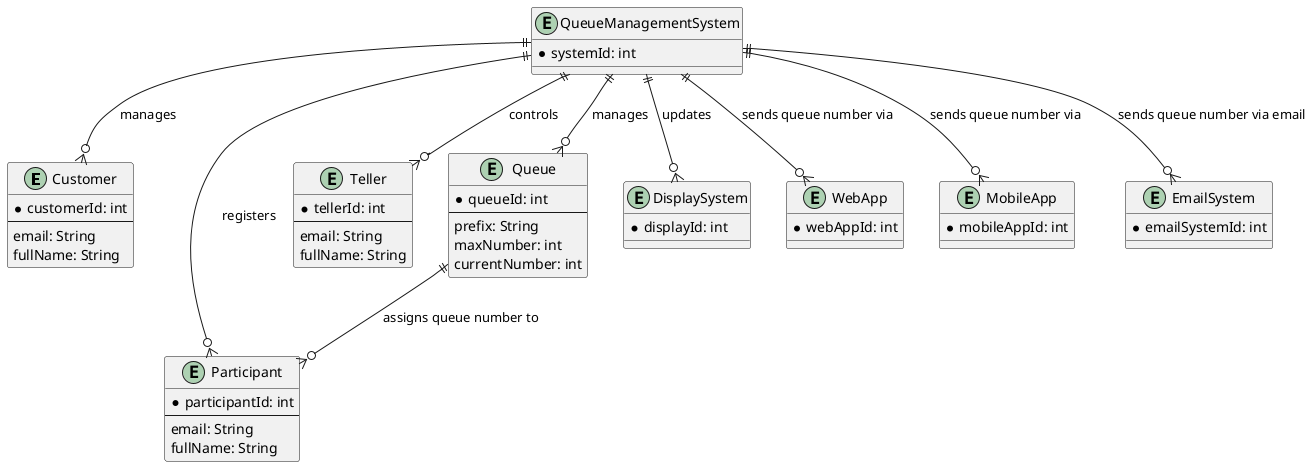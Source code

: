 @startuml
entity Customer {
    * customerId: int
    --
    email: String
    fullName: String
}

entity Participant {
    * participantId: int
    --
    email: String
    fullName: String
}

entity Teller {
    * tellerId: int
    --
    email: String
    fullName: String
}

entity Queue {
    * queueId: int
    --
    prefix: String
    maxNumber: int
    currentNumber: int
}

entity QueueManagementSystem {
    * systemId: int
}

entity DisplaySystem {
    * displayId: int
}

entity WebApp {
    * webAppId: int
}

entity MobileApp {
    * mobileAppId: int
}

entity EmailSystem {
    * emailSystemId: int
}

QueueManagementSystem ||--o{ Customer : "manages"
QueueManagementSystem ||--o{ Participant : "registers"
QueueManagementSystem ||--o{ Teller : "controls"
QueueManagementSystem ||--o{ Queue : "manages"
Queue ||--o{ Participant : "assigns queue number to"
QueueManagementSystem ||--o{ DisplaySystem : "updates"
QueueManagementSystem ||--o{ WebApp : "sends queue number via"
QueueManagementSystem ||--o{ MobileApp : "sends queue number via"
QueueManagementSystem ||--o{ EmailSystem : "sends queue number via email"

@enduml
